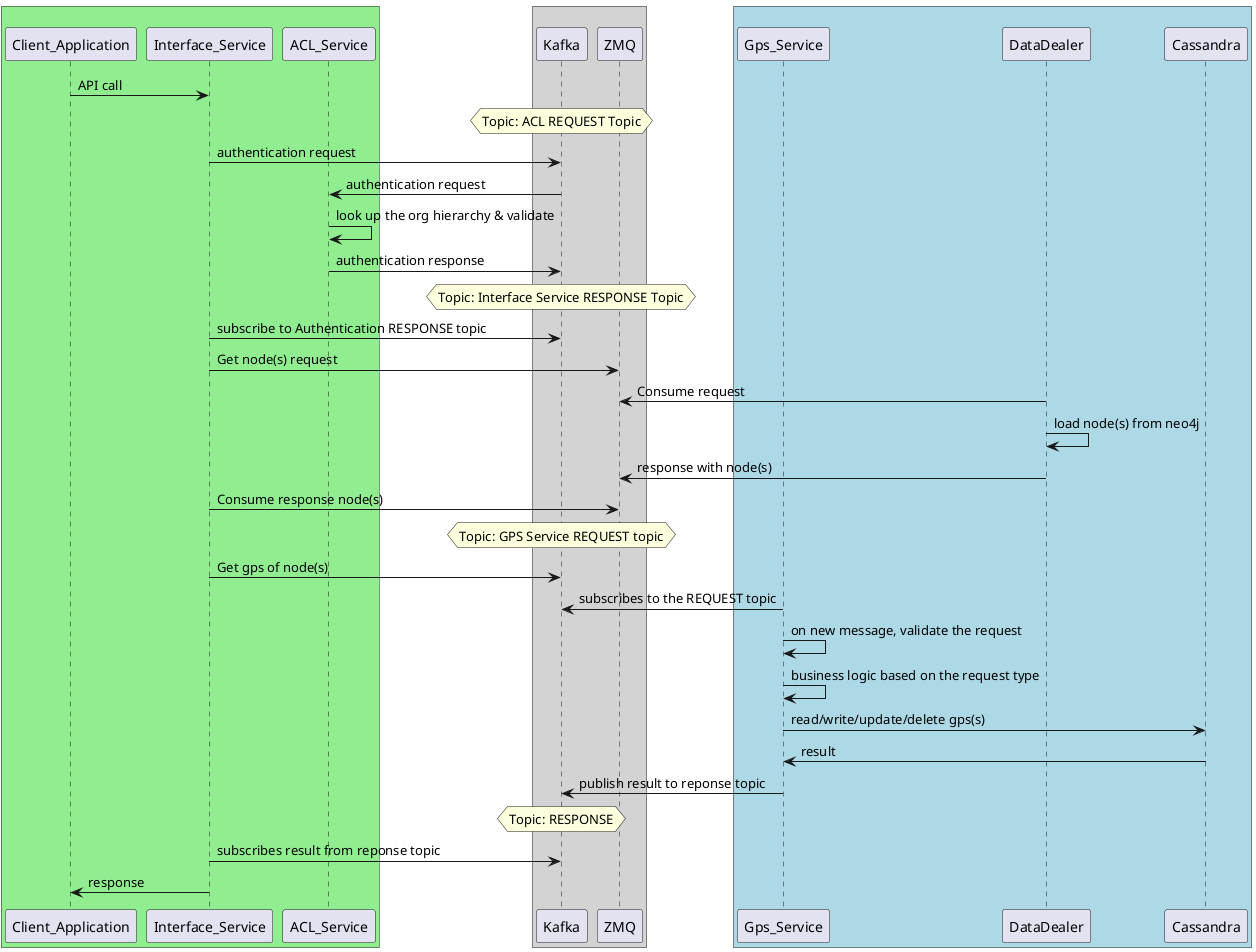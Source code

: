 @startuml
    participant Client_Application
    participant Interface_Service
    participant Kafka
    participant Gps_Service
    participant ACL_Service
    participant Cassandra
    participant DataDealer
    participant ZMQ
    box  #LightGreen
       participant Client_Application
       participant Interface_Service
       participant ACL_Service
    end box
    box #LightGrey
        participant Kafka
        participant ZMQ
    end box
    box  #LightBlue
       participant Gps_Service
       participant DataDealer
       participant Cassandra
    end box

    Client_Application -> Interface_Service: API call
    hnote over Kafka : Topic: ACL REQUEST Topic
    Interface_Service -> Kafka: authentication request
    Kafka -> ACL_Service: authentication request
    ACL_Service -> ACL_Service: look up the org hierarchy & validate
    ACL_Service -> Kafka: authentication response
    hnote over Kafka : Topic: Interface Service RESPONSE Topic
    Interface_Service  -> Kafka: subscribe to Authentication RESPONSE topic
    Interface_Service -> ZMQ: Get node(s) request
    DataDealer -> ZMQ: Consume request
    DataDealer -> DataDealer: load node(s) from neo4j
    DataDealer -> ZMQ: response with node(s)
    Interface_Service -> ZMQ  : Consume response node(s)



    hnote over Kafka : Topic: GPS Service REQUEST topic
    Interface_Service  -> Kafka: Get gps of node(s)
    Kafka <- Gps_Service: subscribes to the REQUEST topic
    Gps_Service -> Gps_Service: on new message, validate the request
    Gps_Service -> Gps_Service: business logic based on the request type
    Gps_Service -> Cassandra: read/write/update/delete gps(s)
    Cassandra -> Gps_Service: result
    Gps_Service -> Kafka: publish result to reponse topic
    hnote over Kafka : Topic: RESPONSE
    Kafka <- Interface_Service: subscribes result from reponse topic
    Interface_Service -> Client_Application: response
@enduml